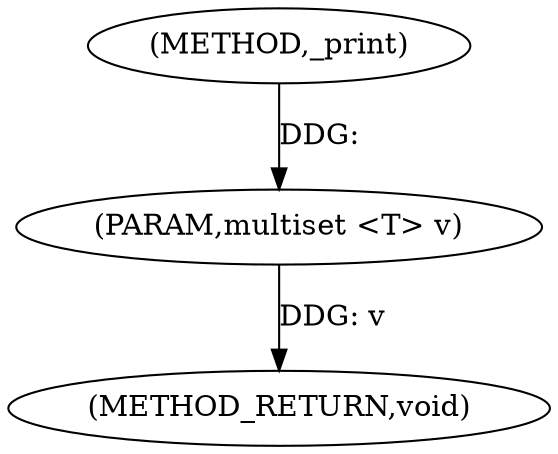 digraph "_print" {  
"1000174" [label = "(METHOD,_print)" ]
"1000177" [label = "(METHOD_RETURN,void)" ]
"1000175" [label = "(PARAM,multiset <T> v)" ]
  "1000175" -> "1000177"  [ label = "DDG: v"] 
  "1000174" -> "1000175"  [ label = "DDG: "] 
}
